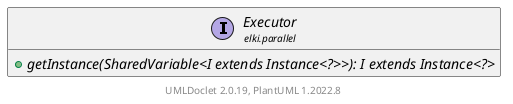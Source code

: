 @startuml
    remove .*\.(Instance|Par|Parameterizer|Factory)$
    set namespaceSeparator none
    hide empty fields
    hide empty methods

    interface "<size:14>Executor\n<size:10>elki.parallel" as elki.parallel.Executor [[Executor.html]] {
        {abstract} +getInstance(SharedVariable<I extends Instance<?>>): I extends Instance<?>
    }

    center footer UMLDoclet 2.0.19, PlantUML 1.2022.8
@enduml
